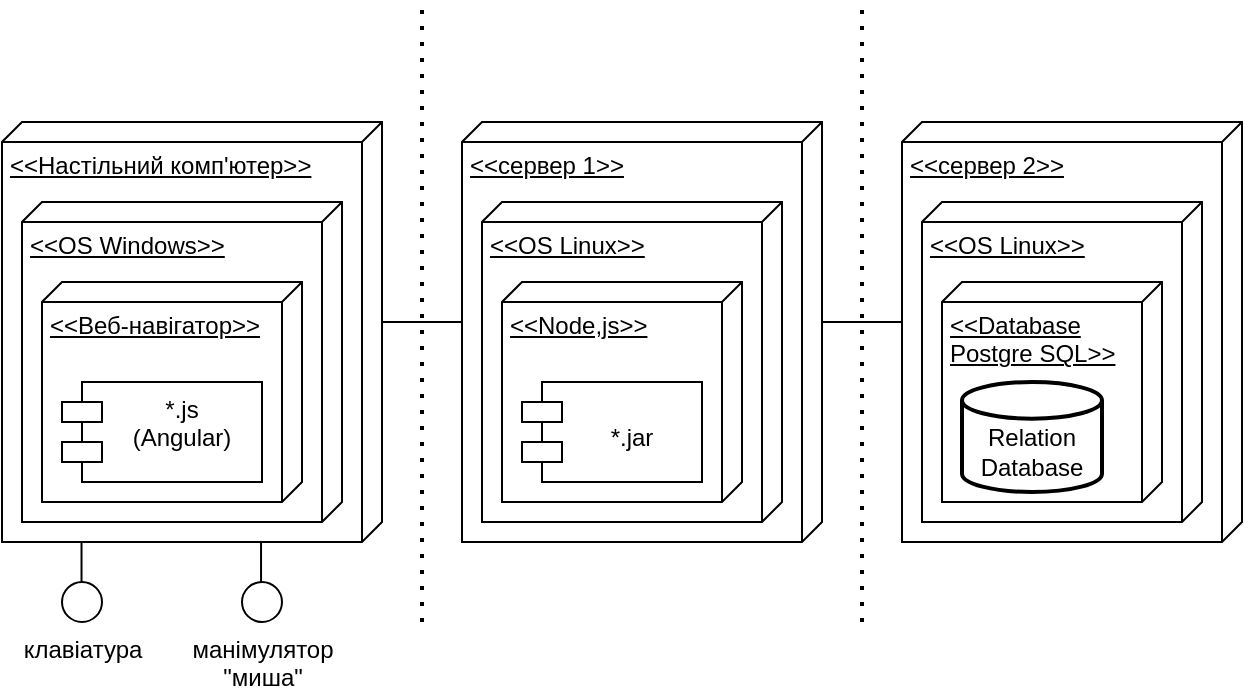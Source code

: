 <mxfile version="20.3.3" type="github"><diagram id="QooqubMJm2Bnfpeo0fWL" name="Страница 1"><mxGraphModel dx="1038" dy="571" grid="1" gridSize="10" guides="1" tooltips="1" connect="1" arrows="1" fold="1" page="1" pageScale="1" pageWidth="827" pageHeight="1169" math="0" shadow="0"><root><mxCell id="0"/><mxCell id="1" parent="0"/><mxCell id="b7cHlJgDmNAIxvckrAFt-1" value="&amp;lt;&amp;lt;Настільний комп'ютер&amp;gt;&amp;gt;" style="verticalAlign=top;align=left;spacingTop=8;spacingLeft=2;spacingRight=12;shape=cube;size=10;direction=south;fontStyle=4;html=1;" vertex="1" parent="1"><mxGeometry x="100" y="140" width="190" height="210" as="geometry"/></mxCell><mxCell id="b7cHlJgDmNAIxvckrAFt-2" value="&amp;lt;&amp;lt;OS Windows&amp;gt;&amp;gt;" style="verticalAlign=top;align=left;spacingTop=8;spacingLeft=2;spacingRight=12;shape=cube;size=10;direction=south;fontStyle=4;html=1;" vertex="1" parent="1"><mxGeometry x="110" y="180" width="160" height="160" as="geometry"/></mxCell><mxCell id="b7cHlJgDmNAIxvckrAFt-3" value="&amp;lt;&amp;lt;Веб-навігатор&amp;gt;&amp;gt;" style="verticalAlign=top;align=left;spacingTop=8;spacingLeft=2;spacingRight=12;shape=cube;size=10;direction=south;fontStyle=4;html=1;" vertex="1" parent="1"><mxGeometry x="120" y="220" width="130" height="110" as="geometry"/></mxCell><mxCell id="b7cHlJgDmNAIxvckrAFt-4" value="&amp;lt;&amp;lt;сервер 1&amp;gt;&amp;gt;" style="verticalAlign=top;align=left;spacingTop=8;spacingLeft=2;spacingRight=12;shape=cube;size=10;direction=south;fontStyle=4;html=1;" vertex="1" parent="1"><mxGeometry x="330" y="140" width="180" height="210" as="geometry"/></mxCell><mxCell id="b7cHlJgDmNAIxvckrAFt-5" value="*.js&#10;(Angular)" style="shape=module;align=left;spacingLeft=20;align=center;verticalAlign=top;" vertex="1" parent="1"><mxGeometry x="130" y="270" width="100" height="50" as="geometry"/></mxCell><mxCell id="b7cHlJgDmNAIxvckrAFt-6" value="&amp;lt;&amp;lt;OS Linux&amp;gt;&amp;gt;" style="verticalAlign=top;align=left;spacingTop=8;spacingLeft=2;spacingRight=12;shape=cube;size=10;direction=south;fontStyle=4;html=1;" vertex="1" parent="1"><mxGeometry x="340" y="180" width="150" height="160" as="geometry"/></mxCell><mxCell id="b7cHlJgDmNAIxvckrAFt-7" value="&amp;lt;&amp;lt;Node,js&amp;gt;&amp;gt;" style="verticalAlign=top;align=left;spacingTop=8;spacingLeft=2;spacingRight=12;shape=cube;size=10;direction=south;fontStyle=4;html=1;" vertex="1" parent="1"><mxGeometry x="350" y="220" width="120" height="110" as="geometry"/></mxCell><mxCell id="b7cHlJgDmNAIxvckrAFt-8" value="&#10;*.jar" style="shape=module;align=left;spacingLeft=20;align=center;verticalAlign=top;" vertex="1" parent="1"><mxGeometry x="360" y="270" width="90" height="50" as="geometry"/></mxCell><mxCell id="b7cHlJgDmNAIxvckrAFt-9" value="&amp;lt;&amp;lt;сервер 2&amp;gt;&amp;gt;" style="verticalAlign=top;align=left;spacingTop=8;spacingLeft=2;spacingRight=12;shape=cube;size=10;direction=south;fontStyle=4;html=1;" vertex="1" parent="1"><mxGeometry x="550" y="140" width="170" height="210" as="geometry"/></mxCell><mxCell id="b7cHlJgDmNAIxvckrAFt-10" value="&amp;lt;&amp;lt;OS Linux&amp;gt;&amp;gt;" style="verticalAlign=top;align=left;spacingTop=8;spacingLeft=2;spacingRight=12;shape=cube;size=10;direction=south;fontStyle=4;html=1;" vertex="1" parent="1"><mxGeometry x="560" y="180" width="140" height="160" as="geometry"/></mxCell><mxCell id="b7cHlJgDmNAIxvckrAFt-11" value="&amp;lt;&amp;lt;Database &lt;br&gt;Postgre SQL&amp;gt;&amp;gt;" style="verticalAlign=top;align=left;spacingTop=8;spacingLeft=2;spacingRight=12;shape=cube;size=10;direction=south;fontStyle=4;html=1;" vertex="1" parent="1"><mxGeometry x="570" y="220" width="110" height="110" as="geometry"/></mxCell><mxCell id="b7cHlJgDmNAIxvckrAFt-12" value="&lt;br&gt;Relation&lt;br&gt;Database" style="strokeWidth=2;html=1;shape=mxgraph.flowchart.database;whiteSpace=wrap;" vertex="1" parent="1"><mxGeometry x="580" y="270" width="70" height="55" as="geometry"/></mxCell><mxCell id="b7cHlJgDmNAIxvckrAFt-13" value="" style="endArrow=none;dashed=1;html=1;dashPattern=1 3;strokeWidth=2;rounded=0;" edge="1" parent="1"><mxGeometry width="50" height="50" relative="1" as="geometry"><mxPoint x="310" y="390" as="sourcePoint"/><mxPoint x="310" y="80" as="targetPoint"/></mxGeometry></mxCell><mxCell id="b7cHlJgDmNAIxvckrAFt-14" value="" style="endArrow=none;dashed=1;html=1;dashPattern=1 3;strokeWidth=2;rounded=0;" edge="1" parent="1"><mxGeometry width="50" height="50" relative="1" as="geometry"><mxPoint x="530" y="390" as="sourcePoint"/><mxPoint x="530" y="80" as="targetPoint"/></mxGeometry></mxCell><mxCell id="b7cHlJgDmNAIxvckrAFt-15" value="" style="endArrow=none;html=1;rounded=0;entryX=0;entryY=0;entryDx=100;entryDy=0;entryPerimeter=0;" edge="1" parent="1" target="b7cHlJgDmNAIxvckrAFt-1"><mxGeometry width="50" height="50" relative="1" as="geometry"><mxPoint x="330" y="240" as="sourcePoint"/><mxPoint x="410" y="220" as="targetPoint"/></mxGeometry></mxCell><mxCell id="b7cHlJgDmNAIxvckrAFt-16" value="" style="endArrow=none;html=1;rounded=0;entryX=0;entryY=0;entryDx=100;entryDy=0;entryPerimeter=0;" edge="1" parent="1"><mxGeometry width="50" height="50" relative="1" as="geometry"><mxPoint x="550" y="240" as="sourcePoint"/><mxPoint x="510" y="240" as="targetPoint"/></mxGeometry></mxCell><mxCell id="b7cHlJgDmNAIxvckrAFt-17" value="" style="endArrow=none;html=1;rounded=0;" edge="1" parent="1"><mxGeometry width="50" height="50" relative="1" as="geometry"><mxPoint x="139.76" y="350" as="sourcePoint"/><mxPoint x="139.76" y="370" as="targetPoint"/></mxGeometry></mxCell><mxCell id="b7cHlJgDmNAIxvckrAFt-18" value="" style="endArrow=none;html=1;rounded=0;" edge="1" parent="1"><mxGeometry width="50" height="50" relative="1" as="geometry"><mxPoint x="229.52" y="350" as="sourcePoint"/><mxPoint x="229.52" y="370" as="targetPoint"/></mxGeometry></mxCell><mxCell id="b7cHlJgDmNAIxvckrAFt-19" value="клавіатура" style="verticalLabelPosition=bottom;verticalAlign=top;html=1;shape=mxgraph.flowchart.on-page_reference;" vertex="1" parent="1"><mxGeometry x="130" y="370" width="20" height="20" as="geometry"/></mxCell><mxCell id="b7cHlJgDmNAIxvckrAFt-20" value="манімулятор&lt;br&gt;&quot;миша&quot;" style="verticalLabelPosition=bottom;verticalAlign=top;html=1;shape=mxgraph.flowchart.on-page_reference;" vertex="1" parent="1"><mxGeometry x="220" y="370" width="20" height="20" as="geometry"/></mxCell></root></mxGraphModel></diagram></mxfile>